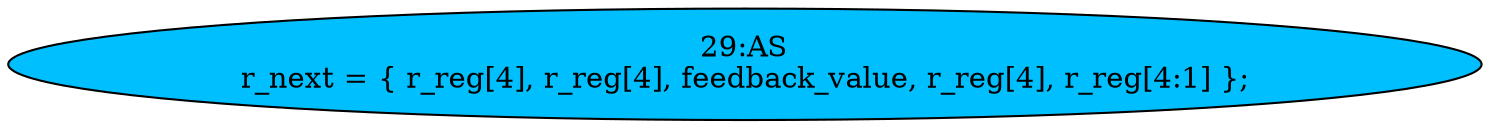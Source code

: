 strict digraph "" {
	node [label="\N"];
	"29:AS"	[ast="<pyverilog.vparser.ast.Assign object at 0x7f37421775d0>",
		def_var="['r_next']",
		fillcolor=deepskyblue,
		label="29:AS
r_next = { r_reg[4], r_reg[4], feedback_value, r_reg[4], r_reg[4:1] };",
		statements="[]",
		style=filled,
		typ=Assign,
		use_var="['r_reg', 'r_reg', 'feedback_value', 'r_reg', 'r_reg']"];
}
